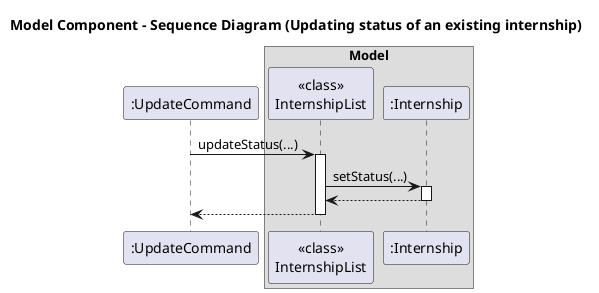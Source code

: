 @startuml
title Model Component - Sequence Diagram (Updating status of an existing internship)
' Model Component Sequence Diagram
' Shows interactions between Logic, Model, InternshipList, Internship, Date and Status
' Additional abstract components: Logic (parses commands) and Storage (persists data)
'
participant Logic as ":UpdateCommand"

box Model
participant InternshipList as "<<class>>\nInternshipList"
participant Internship as ":Internship"
endbox

' --- Scenario 2: Updating status of an existing internship ---
Logic -> InternshipList: updateStatus(...)
activate InternshipList
InternshipList -> Internship: setStatus(...)
activate Internship
Internship --> InternshipList
deactivate Internship
' Persist change
InternshipList --> Logic
deactivate InternshipList

@enduml
